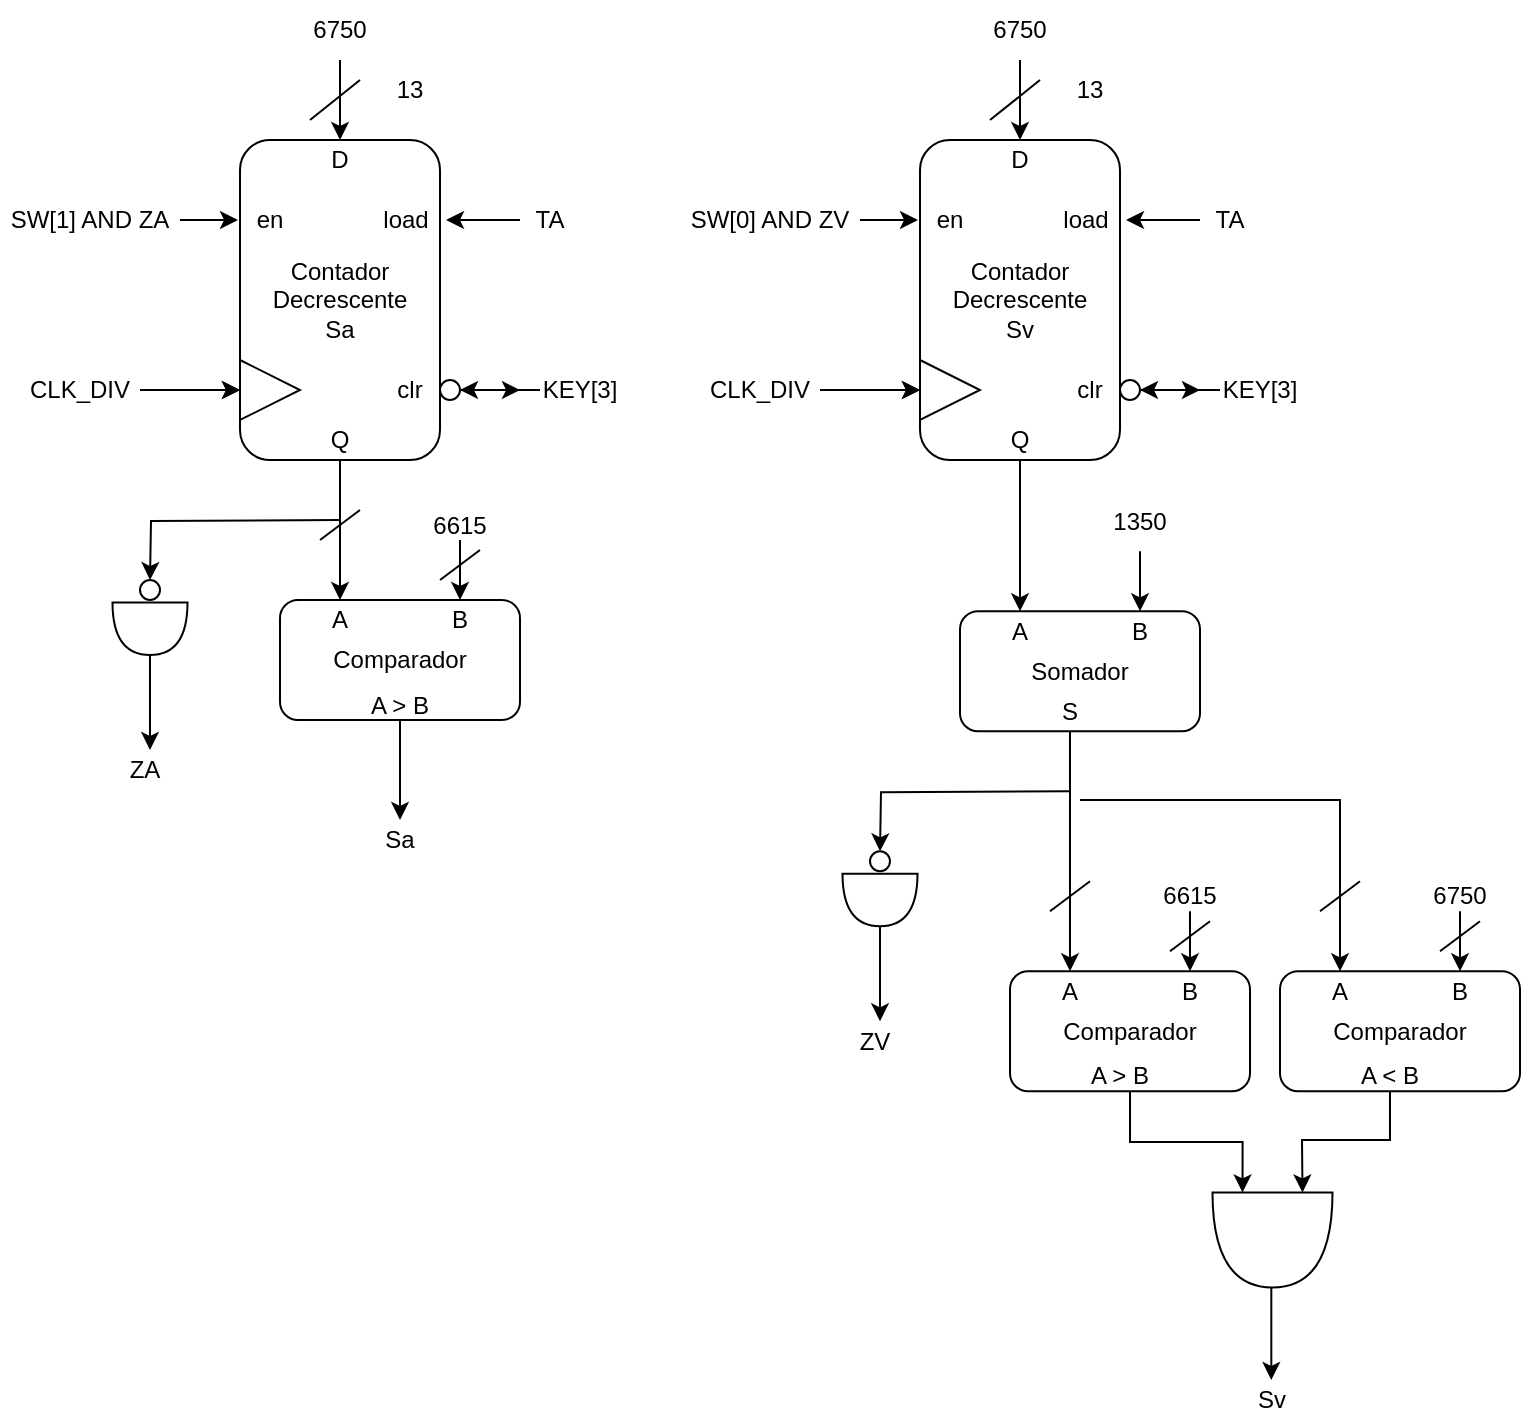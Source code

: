 <mxfile version="25.0.3">
  <diagram name="Página-1" id="-d0dwPINs9a2NCH_3Eq4">
    <mxGraphModel dx="1318" dy="544" grid="1" gridSize="10" guides="1" tooltips="1" connect="1" arrows="1" fold="1" page="1" pageScale="1" pageWidth="827" pageHeight="1169" math="0" shadow="0">
      <root>
        <mxCell id="0" />
        <mxCell id="1" parent="0" />
        <mxCell id="w7cqGUQjVS0D_V7j70pe-1" value="&lt;div&gt;Contador Decrescente&lt;/div&gt;&lt;div&gt;Sa&lt;/div&gt;" style="rounded=1;whiteSpace=wrap;html=1;" vertex="1" parent="1">
          <mxGeometry x="160" y="160" width="100" height="160" as="geometry" />
        </mxCell>
        <mxCell id="w7cqGUQjVS0D_V7j70pe-2" value="" style="triangle;whiteSpace=wrap;html=1;" vertex="1" parent="1">
          <mxGeometry x="160" y="270" width="30" height="30" as="geometry" />
        </mxCell>
        <mxCell id="w7cqGUQjVS0D_V7j70pe-3" value="" style="endArrow=classic;html=1;rounded=0;" edge="1" parent="1">
          <mxGeometry width="50" height="50" relative="1" as="geometry">
            <mxPoint x="130" y="200" as="sourcePoint" />
            <mxPoint x="159" y="200" as="targetPoint" />
          </mxGeometry>
        </mxCell>
        <mxCell id="w7cqGUQjVS0D_V7j70pe-4" value="&lt;div&gt;en&lt;/div&gt;" style="text;html=1;align=center;verticalAlign=middle;whiteSpace=wrap;rounded=0;" vertex="1" parent="1">
          <mxGeometry x="155" y="190" width="40" height="20" as="geometry" />
        </mxCell>
        <mxCell id="w7cqGUQjVS0D_V7j70pe-5" value="SW[1] AND ZA" style="text;html=1;align=center;verticalAlign=middle;whiteSpace=wrap;rounded=0;" vertex="1" parent="1">
          <mxGeometry x="40" y="185" width="90" height="30" as="geometry" />
        </mxCell>
        <mxCell id="w7cqGUQjVS0D_V7j70pe-6" value="" style="endArrow=classic;html=1;rounded=0;entryX=0;entryY=0.5;entryDx=0;entryDy=0;" edge="1" parent="1" target="w7cqGUQjVS0D_V7j70pe-2">
          <mxGeometry width="50" height="50" relative="1" as="geometry">
            <mxPoint x="110" y="285" as="sourcePoint" />
            <mxPoint x="250" y="200" as="targetPoint" />
          </mxGeometry>
        </mxCell>
        <mxCell id="w7cqGUQjVS0D_V7j70pe-8" value="" style="edgeStyle=orthogonalEdgeStyle;rounded=0;orthogonalLoop=1;jettySize=auto;html=1;" edge="1" parent="1" source="w7cqGUQjVS0D_V7j70pe-7" target="w7cqGUQjVS0D_V7j70pe-2">
          <mxGeometry relative="1" as="geometry" />
        </mxCell>
        <mxCell id="w7cqGUQjVS0D_V7j70pe-7" value="CLK_DIV" style="text;html=1;align=center;verticalAlign=middle;whiteSpace=wrap;rounded=0;" vertex="1" parent="1">
          <mxGeometry x="50" y="270" width="60" height="30" as="geometry" />
        </mxCell>
        <mxCell id="w7cqGUQjVS0D_V7j70pe-62" value="" style="edgeStyle=orthogonalEdgeStyle;rounded=0;orthogonalLoop=1;jettySize=auto;html=1;" edge="1" parent="1" source="w7cqGUQjVS0D_V7j70pe-10" target="w7cqGUQjVS0D_V7j70pe-13">
          <mxGeometry relative="1" as="geometry" />
        </mxCell>
        <mxCell id="w7cqGUQjVS0D_V7j70pe-10" value="clr" style="text;html=1;align=center;verticalAlign=middle;whiteSpace=wrap;rounded=0;" vertex="1" parent="1">
          <mxGeometry x="230" y="277.5" width="30" height="15" as="geometry" />
        </mxCell>
        <mxCell id="w7cqGUQjVS0D_V7j70pe-13" value="KEY[3]" style="text;html=1;align=center;verticalAlign=middle;whiteSpace=wrap;rounded=0;" vertex="1" parent="1">
          <mxGeometry x="300" y="270" width="60" height="30" as="geometry" />
        </mxCell>
        <mxCell id="w7cqGUQjVS0D_V7j70pe-14" value="" style="ellipse;whiteSpace=wrap;html=1;aspect=fixed;" vertex="1" parent="1">
          <mxGeometry x="260" y="280" width="10" height="10" as="geometry" />
        </mxCell>
        <mxCell id="w7cqGUQjVS0D_V7j70pe-15" value="" style="endArrow=classic;html=1;rounded=0;entryX=1;entryY=0.5;entryDx=0;entryDy=0;" edge="1" parent="1" target="w7cqGUQjVS0D_V7j70pe-14">
          <mxGeometry width="50" height="50" relative="1" as="geometry">
            <mxPoint x="310" y="285" as="sourcePoint" />
            <mxPoint x="250" y="200" as="targetPoint" />
          </mxGeometry>
        </mxCell>
        <mxCell id="w7cqGUQjVS0D_V7j70pe-30" value="load" style="text;html=1;align=center;verticalAlign=middle;whiteSpace=wrap;rounded=0;" vertex="1" parent="1">
          <mxGeometry x="223" y="190" width="40" height="20" as="geometry" />
        </mxCell>
        <mxCell id="w7cqGUQjVS0D_V7j70pe-31" value="" style="endArrow=classic;html=1;rounded=0;entryX=1;entryY=0.5;entryDx=0;entryDy=0;" edge="1" parent="1" target="w7cqGUQjVS0D_V7j70pe-30">
          <mxGeometry width="50" height="50" relative="1" as="geometry">
            <mxPoint x="300" y="200" as="sourcePoint" />
            <mxPoint x="330" y="240" as="targetPoint" />
          </mxGeometry>
        </mxCell>
        <mxCell id="w7cqGUQjVS0D_V7j70pe-32" value="TA" style="text;html=1;align=center;verticalAlign=middle;whiteSpace=wrap;rounded=0;" vertex="1" parent="1">
          <mxGeometry x="300" y="185" width="30" height="30" as="geometry" />
        </mxCell>
        <mxCell id="w7cqGUQjVS0D_V7j70pe-33" value="" style="endArrow=classic;html=1;rounded=0;entryX=0.5;entryY=0;entryDx=0;entryDy=0;" edge="1" parent="1" target="w7cqGUQjVS0D_V7j70pe-1">
          <mxGeometry width="50" height="50" relative="1" as="geometry">
            <mxPoint x="210" y="120" as="sourcePoint" />
            <mxPoint x="330" y="240" as="targetPoint" />
          </mxGeometry>
        </mxCell>
        <mxCell id="w7cqGUQjVS0D_V7j70pe-34" value="6750" style="text;html=1;align=center;verticalAlign=middle;whiteSpace=wrap;rounded=0;" vertex="1" parent="1">
          <mxGeometry x="180" y="90" width="60" height="30" as="geometry" />
        </mxCell>
        <mxCell id="w7cqGUQjVS0D_V7j70pe-36" value="D" style="text;html=1;align=center;verticalAlign=middle;whiteSpace=wrap;rounded=0;" vertex="1" parent="1">
          <mxGeometry x="195" y="160" width="30" height="20" as="geometry" />
        </mxCell>
        <mxCell id="w7cqGUQjVS0D_V7j70pe-39" value="" style="endArrow=none;html=1;rounded=0;" edge="1" parent="1">
          <mxGeometry width="50" height="50" relative="1" as="geometry">
            <mxPoint x="195" y="150" as="sourcePoint" />
            <mxPoint x="220" y="130" as="targetPoint" />
          </mxGeometry>
        </mxCell>
        <mxCell id="w7cqGUQjVS0D_V7j70pe-40" value="13" style="text;html=1;align=center;verticalAlign=middle;whiteSpace=wrap;rounded=0;" vertex="1" parent="1">
          <mxGeometry x="230" y="120" width="30" height="30" as="geometry" />
        </mxCell>
        <mxCell id="w7cqGUQjVS0D_V7j70pe-41" value="Comparador" style="rounded=1;whiteSpace=wrap;html=1;" vertex="1" parent="1">
          <mxGeometry x="180" y="390" width="120" height="60" as="geometry" />
        </mxCell>
        <mxCell id="w7cqGUQjVS0D_V7j70pe-42" value="" style="endArrow=classic;html=1;rounded=0;entryX=0.25;entryY=0;entryDx=0;entryDy=0;exitX=0.5;exitY=1;exitDx=0;exitDy=0;" edge="1" parent="1" source="w7cqGUQjVS0D_V7j70pe-49" target="w7cqGUQjVS0D_V7j70pe-41">
          <mxGeometry width="50" height="50" relative="1" as="geometry">
            <mxPoint x="210" y="340" as="sourcePoint" />
            <mxPoint x="260" y="400" as="targetPoint" />
            <Array as="points">
              <mxPoint x="210" y="360" />
            </Array>
          </mxGeometry>
        </mxCell>
        <mxCell id="w7cqGUQjVS0D_V7j70pe-43" value="" style="endArrow=classic;html=1;rounded=0;entryX=0.75;entryY=0;entryDx=0;entryDy=0;" edge="1" parent="1" target="w7cqGUQjVS0D_V7j70pe-41">
          <mxGeometry width="50" height="50" relative="1" as="geometry">
            <mxPoint x="270" y="360" as="sourcePoint" />
            <mxPoint x="260" y="400" as="targetPoint" />
          </mxGeometry>
        </mxCell>
        <mxCell id="w7cqGUQjVS0D_V7j70pe-44" value="A" style="text;html=1;align=center;verticalAlign=middle;whiteSpace=wrap;rounded=0;" vertex="1" parent="1">
          <mxGeometry x="200" y="390" width="20" height="20" as="geometry" />
        </mxCell>
        <mxCell id="w7cqGUQjVS0D_V7j70pe-45" value="B" style="text;html=1;align=center;verticalAlign=middle;whiteSpace=wrap;rounded=0;" vertex="1" parent="1">
          <mxGeometry x="260" y="390" width="20" height="20" as="geometry" />
        </mxCell>
        <mxCell id="w7cqGUQjVS0D_V7j70pe-47" value="6615" style="text;html=1;align=center;verticalAlign=middle;whiteSpace=wrap;rounded=0;" vertex="1" parent="1">
          <mxGeometry x="250" y="340" width="40" height="25" as="geometry" />
        </mxCell>
        <mxCell id="w7cqGUQjVS0D_V7j70pe-49" value="Q" style="text;html=1;align=center;verticalAlign=middle;whiteSpace=wrap;rounded=0;" vertex="1" parent="1">
          <mxGeometry x="200" y="300" width="20" height="20" as="geometry" />
        </mxCell>
        <mxCell id="w7cqGUQjVS0D_V7j70pe-50" value="" style="endArrow=classic;html=1;rounded=0;exitX=0.5;exitY=1;exitDx=0;exitDy=0;" edge="1" parent="1" source="w7cqGUQjVS0D_V7j70pe-41">
          <mxGeometry width="50" height="50" relative="1" as="geometry">
            <mxPoint x="210" y="450" as="sourcePoint" />
            <mxPoint x="240" y="500" as="targetPoint" />
          </mxGeometry>
        </mxCell>
        <mxCell id="w7cqGUQjVS0D_V7j70pe-51" value="A &amp;gt; B" style="text;html=1;align=center;verticalAlign=middle;whiteSpace=wrap;rounded=0;" vertex="1" parent="1">
          <mxGeometry x="220" y="435" width="40" height="15" as="geometry" />
        </mxCell>
        <mxCell id="w7cqGUQjVS0D_V7j70pe-52" value="Sa" style="text;html=1;align=center;verticalAlign=middle;whiteSpace=wrap;rounded=0;" vertex="1" parent="1">
          <mxGeometry x="225" y="500" width="30" height="20" as="geometry" />
        </mxCell>
        <mxCell id="w7cqGUQjVS0D_V7j70pe-55" value="" style="endArrow=none;html=1;rounded=0;" edge="1" parent="1">
          <mxGeometry width="50" height="50" relative="1" as="geometry">
            <mxPoint x="200" y="360" as="sourcePoint" />
            <mxPoint x="220" y="345" as="targetPoint" />
          </mxGeometry>
        </mxCell>
        <mxCell id="w7cqGUQjVS0D_V7j70pe-57" value="" style="endArrow=none;html=1;rounded=0;" edge="1" parent="1">
          <mxGeometry width="50" height="50" relative="1" as="geometry">
            <mxPoint x="260" y="380" as="sourcePoint" />
            <mxPoint x="280" y="365" as="targetPoint" />
          </mxGeometry>
        </mxCell>
        <mxCell id="w7cqGUQjVS0D_V7j70pe-59" value="" style="endArrow=classic;html=1;rounded=0;edgeStyle=orthogonalEdgeStyle;" edge="1" parent="1">
          <mxGeometry width="50" height="50" relative="1" as="geometry">
            <mxPoint x="210" y="350" as="sourcePoint" />
            <mxPoint x="115" y="380" as="targetPoint" />
          </mxGeometry>
        </mxCell>
        <mxCell id="w7cqGUQjVS0D_V7j70pe-60" value="" style="endArrow=classic;html=1;rounded=0;exitX=1;exitY=0.5;exitDx=0;exitDy=0;exitPerimeter=0;" edge="1" parent="1">
          <mxGeometry width="50" height="50" relative="1" as="geometry">
            <mxPoint x="115" y="410" as="sourcePoint" />
            <mxPoint x="115" y="465" as="targetPoint" />
          </mxGeometry>
        </mxCell>
        <mxCell id="w7cqGUQjVS0D_V7j70pe-61" value="ZA" style="text;html=1;align=center;verticalAlign=middle;whiteSpace=wrap;rounded=0;" vertex="1" parent="1">
          <mxGeometry x="95" y="465" width="35" height="20" as="geometry" />
        </mxCell>
        <mxCell id="w7cqGUQjVS0D_V7j70pe-63" value="" style="ellipse;whiteSpace=wrap;html=1;aspect=fixed;" vertex="1" parent="1">
          <mxGeometry x="110" y="380" width="10" height="10" as="geometry" />
        </mxCell>
        <mxCell id="w7cqGUQjVS0D_V7j70pe-68" value="" style="shape=or;whiteSpace=wrap;html=1;rotation=90;" vertex="1" parent="1">
          <mxGeometry x="101.88" y="385.63" width="26.25" height="37.5" as="geometry" />
        </mxCell>
        <mxCell id="w7cqGUQjVS0D_V7j70pe-69" value="&lt;div&gt;Contador Decrescente&lt;/div&gt;&lt;div&gt;Sv&lt;/div&gt;" style="rounded=1;whiteSpace=wrap;html=1;" vertex="1" parent="1">
          <mxGeometry x="500" y="160" width="100" height="160" as="geometry" />
        </mxCell>
        <mxCell id="w7cqGUQjVS0D_V7j70pe-70" value="" style="triangle;whiteSpace=wrap;html=1;" vertex="1" parent="1">
          <mxGeometry x="500" y="270" width="30" height="30" as="geometry" />
        </mxCell>
        <mxCell id="w7cqGUQjVS0D_V7j70pe-71" value="" style="endArrow=classic;html=1;rounded=0;" edge="1" parent="1">
          <mxGeometry width="50" height="50" relative="1" as="geometry">
            <mxPoint x="470" y="200" as="sourcePoint" />
            <mxPoint x="499" y="200" as="targetPoint" />
          </mxGeometry>
        </mxCell>
        <mxCell id="w7cqGUQjVS0D_V7j70pe-72" value="&lt;div&gt;en&lt;/div&gt;" style="text;html=1;align=center;verticalAlign=middle;whiteSpace=wrap;rounded=0;" vertex="1" parent="1">
          <mxGeometry x="495" y="190" width="40" height="20" as="geometry" />
        </mxCell>
        <mxCell id="w7cqGUQjVS0D_V7j70pe-73" value="SW[0] AND ZV" style="text;html=1;align=center;verticalAlign=middle;whiteSpace=wrap;rounded=0;" vertex="1" parent="1">
          <mxGeometry x="380" y="185" width="90" height="30" as="geometry" />
        </mxCell>
        <mxCell id="w7cqGUQjVS0D_V7j70pe-74" value="" style="endArrow=classic;html=1;rounded=0;entryX=0;entryY=0.5;entryDx=0;entryDy=0;" edge="1" parent="1" target="w7cqGUQjVS0D_V7j70pe-70">
          <mxGeometry width="50" height="50" relative="1" as="geometry">
            <mxPoint x="450" y="285" as="sourcePoint" />
            <mxPoint x="590" y="200" as="targetPoint" />
          </mxGeometry>
        </mxCell>
        <mxCell id="w7cqGUQjVS0D_V7j70pe-75" value="" style="edgeStyle=orthogonalEdgeStyle;rounded=0;orthogonalLoop=1;jettySize=auto;html=1;" edge="1" parent="1" source="w7cqGUQjVS0D_V7j70pe-76" target="w7cqGUQjVS0D_V7j70pe-70">
          <mxGeometry relative="1" as="geometry" />
        </mxCell>
        <mxCell id="w7cqGUQjVS0D_V7j70pe-76" value="CLK_DIV" style="text;html=1;align=center;verticalAlign=middle;whiteSpace=wrap;rounded=0;" vertex="1" parent="1">
          <mxGeometry x="390" y="270" width="60" height="30" as="geometry" />
        </mxCell>
        <mxCell id="w7cqGUQjVS0D_V7j70pe-77" value="" style="edgeStyle=orthogonalEdgeStyle;rounded=0;orthogonalLoop=1;jettySize=auto;html=1;" edge="1" parent="1" source="w7cqGUQjVS0D_V7j70pe-78" target="w7cqGUQjVS0D_V7j70pe-79">
          <mxGeometry relative="1" as="geometry" />
        </mxCell>
        <mxCell id="w7cqGUQjVS0D_V7j70pe-78" value="clr" style="text;html=1;align=center;verticalAlign=middle;whiteSpace=wrap;rounded=0;" vertex="1" parent="1">
          <mxGeometry x="570" y="277.5" width="30" height="15" as="geometry" />
        </mxCell>
        <mxCell id="w7cqGUQjVS0D_V7j70pe-79" value="KEY[3]" style="text;html=1;align=center;verticalAlign=middle;whiteSpace=wrap;rounded=0;" vertex="1" parent="1">
          <mxGeometry x="640" y="270" width="60" height="30" as="geometry" />
        </mxCell>
        <mxCell id="w7cqGUQjVS0D_V7j70pe-80" value="" style="ellipse;whiteSpace=wrap;html=1;aspect=fixed;" vertex="1" parent="1">
          <mxGeometry x="600" y="280" width="10" height="10" as="geometry" />
        </mxCell>
        <mxCell id="w7cqGUQjVS0D_V7j70pe-81" value="" style="endArrow=classic;html=1;rounded=0;entryX=1;entryY=0.5;entryDx=0;entryDy=0;" edge="1" parent="1" target="w7cqGUQjVS0D_V7j70pe-80">
          <mxGeometry width="50" height="50" relative="1" as="geometry">
            <mxPoint x="650" y="285" as="sourcePoint" />
            <mxPoint x="590" y="200" as="targetPoint" />
          </mxGeometry>
        </mxCell>
        <mxCell id="w7cqGUQjVS0D_V7j70pe-82" value="load" style="text;html=1;align=center;verticalAlign=middle;whiteSpace=wrap;rounded=0;" vertex="1" parent="1">
          <mxGeometry x="563" y="190" width="40" height="20" as="geometry" />
        </mxCell>
        <mxCell id="w7cqGUQjVS0D_V7j70pe-83" value="" style="endArrow=classic;html=1;rounded=0;entryX=1;entryY=0.5;entryDx=0;entryDy=0;" edge="1" parent="1" target="w7cqGUQjVS0D_V7j70pe-82">
          <mxGeometry width="50" height="50" relative="1" as="geometry">
            <mxPoint x="640" y="200" as="sourcePoint" />
            <mxPoint x="670" y="240" as="targetPoint" />
          </mxGeometry>
        </mxCell>
        <mxCell id="w7cqGUQjVS0D_V7j70pe-84" value="TA" style="text;html=1;align=center;verticalAlign=middle;whiteSpace=wrap;rounded=0;" vertex="1" parent="1">
          <mxGeometry x="640" y="185" width="30" height="30" as="geometry" />
        </mxCell>
        <mxCell id="w7cqGUQjVS0D_V7j70pe-85" value="" style="endArrow=classic;html=1;rounded=0;entryX=0.5;entryY=0;entryDx=0;entryDy=0;" edge="1" parent="1" target="w7cqGUQjVS0D_V7j70pe-69">
          <mxGeometry width="50" height="50" relative="1" as="geometry">
            <mxPoint x="550" y="120" as="sourcePoint" />
            <mxPoint x="670" y="240" as="targetPoint" />
          </mxGeometry>
        </mxCell>
        <mxCell id="w7cqGUQjVS0D_V7j70pe-86" value="6750" style="text;html=1;align=center;verticalAlign=middle;whiteSpace=wrap;rounded=0;" vertex="1" parent="1">
          <mxGeometry x="520" y="90" width="60" height="30" as="geometry" />
        </mxCell>
        <mxCell id="w7cqGUQjVS0D_V7j70pe-87" value="D" style="text;html=1;align=center;verticalAlign=middle;whiteSpace=wrap;rounded=0;" vertex="1" parent="1">
          <mxGeometry x="535" y="160" width="30" height="20" as="geometry" />
        </mxCell>
        <mxCell id="w7cqGUQjVS0D_V7j70pe-88" value="" style="endArrow=none;html=1;rounded=0;" edge="1" parent="1">
          <mxGeometry width="50" height="50" relative="1" as="geometry">
            <mxPoint x="535" y="150" as="sourcePoint" />
            <mxPoint x="560" y="130" as="targetPoint" />
          </mxGeometry>
        </mxCell>
        <mxCell id="w7cqGUQjVS0D_V7j70pe-89" value="13" style="text;html=1;align=center;verticalAlign=middle;whiteSpace=wrap;rounded=0;" vertex="1" parent="1">
          <mxGeometry x="570" y="120" width="30" height="30" as="geometry" />
        </mxCell>
        <mxCell id="w7cqGUQjVS0D_V7j70pe-90" value="Comparador" style="rounded=1;whiteSpace=wrap;html=1;" vertex="1" parent="1">
          <mxGeometry x="545" y="575.63" width="120" height="60" as="geometry" />
        </mxCell>
        <mxCell id="w7cqGUQjVS0D_V7j70pe-91" value="" style="endArrow=classic;html=1;rounded=0;entryX=0.25;entryY=0;entryDx=0;entryDy=0;exitX=0.5;exitY=1;exitDx=0;exitDy=0;" edge="1" parent="1" target="w7cqGUQjVS0D_V7j70pe-90">
          <mxGeometry width="50" height="50" relative="1" as="geometry">
            <mxPoint x="575" y="455.63" as="sourcePoint" />
            <mxPoint x="625" y="535.63" as="targetPoint" />
            <Array as="points">
              <mxPoint x="575" y="495.63" />
            </Array>
          </mxGeometry>
        </mxCell>
        <mxCell id="w7cqGUQjVS0D_V7j70pe-92" value="" style="endArrow=classic;html=1;rounded=0;entryX=0.75;entryY=0;entryDx=0;entryDy=0;" edge="1" parent="1" target="w7cqGUQjVS0D_V7j70pe-90">
          <mxGeometry width="50" height="50" relative="1" as="geometry">
            <mxPoint x="635" y="545.63" as="sourcePoint" />
            <mxPoint x="625" y="585.63" as="targetPoint" />
          </mxGeometry>
        </mxCell>
        <mxCell id="w7cqGUQjVS0D_V7j70pe-93" value="A" style="text;html=1;align=center;verticalAlign=middle;whiteSpace=wrap;rounded=0;" vertex="1" parent="1">
          <mxGeometry x="565" y="575.63" width="20" height="20" as="geometry" />
        </mxCell>
        <mxCell id="w7cqGUQjVS0D_V7j70pe-94" value="B" style="text;html=1;align=center;verticalAlign=middle;whiteSpace=wrap;rounded=0;" vertex="1" parent="1">
          <mxGeometry x="625" y="575.63" width="20" height="20" as="geometry" />
        </mxCell>
        <mxCell id="w7cqGUQjVS0D_V7j70pe-95" value="6615" style="text;html=1;align=center;verticalAlign=middle;whiteSpace=wrap;rounded=0;" vertex="1" parent="1">
          <mxGeometry x="615" y="525.63" width="40" height="25" as="geometry" />
        </mxCell>
        <mxCell id="w7cqGUQjVS0D_V7j70pe-96" value="Q" style="text;html=1;align=center;verticalAlign=middle;whiteSpace=wrap;rounded=0;" vertex="1" parent="1">
          <mxGeometry x="540" y="300" width="20" height="20" as="geometry" />
        </mxCell>
        <mxCell id="w7cqGUQjVS0D_V7j70pe-97" value="" style="endArrow=classic;html=1;rounded=0;exitX=0.5;exitY=1;exitDx=0;exitDy=0;" edge="1" parent="1">
          <mxGeometry width="50" height="50" relative="1" as="geometry">
            <mxPoint x="675.66" y="730.0" as="sourcePoint" />
            <mxPoint x="675.66" y="780" as="targetPoint" />
          </mxGeometry>
        </mxCell>
        <mxCell id="w7cqGUQjVS0D_V7j70pe-98" value="A &amp;gt; B" style="text;html=1;align=center;verticalAlign=middle;whiteSpace=wrap;rounded=0;" vertex="1" parent="1">
          <mxGeometry x="580" y="620.63" width="40" height="15" as="geometry" />
        </mxCell>
        <mxCell id="w7cqGUQjVS0D_V7j70pe-99" value="Sv" style="text;html=1;align=center;verticalAlign=middle;whiteSpace=wrap;rounded=0;" vertex="1" parent="1">
          <mxGeometry x="661.25" y="780" width="30" height="20" as="geometry" />
        </mxCell>
        <mxCell id="w7cqGUQjVS0D_V7j70pe-100" value="" style="endArrow=none;html=1;rounded=0;" edge="1" parent="1">
          <mxGeometry width="50" height="50" relative="1" as="geometry">
            <mxPoint x="565" y="545.63" as="sourcePoint" />
            <mxPoint x="585" y="530.63" as="targetPoint" />
          </mxGeometry>
        </mxCell>
        <mxCell id="w7cqGUQjVS0D_V7j70pe-101" value="" style="endArrow=none;html=1;rounded=0;" edge="1" parent="1">
          <mxGeometry width="50" height="50" relative="1" as="geometry">
            <mxPoint x="625" y="565.63" as="sourcePoint" />
            <mxPoint x="645" y="550.63" as="targetPoint" />
          </mxGeometry>
        </mxCell>
        <mxCell id="w7cqGUQjVS0D_V7j70pe-102" value="" style="endArrow=classic;html=1;rounded=0;edgeStyle=orthogonalEdgeStyle;" edge="1" parent="1">
          <mxGeometry width="50" height="50" relative="1" as="geometry">
            <mxPoint x="575" y="485.63" as="sourcePoint" />
            <mxPoint x="480" y="515.63" as="targetPoint" />
          </mxGeometry>
        </mxCell>
        <mxCell id="w7cqGUQjVS0D_V7j70pe-103" value="" style="endArrow=classic;html=1;rounded=0;exitX=1;exitY=0.5;exitDx=0;exitDy=0;exitPerimeter=0;" edge="1" parent="1">
          <mxGeometry width="50" height="50" relative="1" as="geometry">
            <mxPoint x="480" y="545.63" as="sourcePoint" />
            <mxPoint x="480" y="600.63" as="targetPoint" />
          </mxGeometry>
        </mxCell>
        <mxCell id="w7cqGUQjVS0D_V7j70pe-104" value="ZV" style="text;html=1;align=center;verticalAlign=middle;whiteSpace=wrap;rounded=0;" vertex="1" parent="1">
          <mxGeometry x="460" y="600.63" width="35" height="20" as="geometry" />
        </mxCell>
        <mxCell id="w7cqGUQjVS0D_V7j70pe-105" value="" style="ellipse;whiteSpace=wrap;html=1;aspect=fixed;" vertex="1" parent="1">
          <mxGeometry x="475" y="515.63" width="10" height="10" as="geometry" />
        </mxCell>
        <mxCell id="w7cqGUQjVS0D_V7j70pe-106" value="" style="shape=or;whiteSpace=wrap;html=1;rotation=90;" vertex="1" parent="1">
          <mxGeometry x="466.88" y="521.26" width="26.25" height="37.5" as="geometry" />
        </mxCell>
        <mxCell id="w7cqGUQjVS0D_V7j70pe-108" value="Somador" style="rounded=1;whiteSpace=wrap;html=1;" vertex="1" parent="1">
          <mxGeometry x="520" y="395.63" width="120" height="60" as="geometry" />
        </mxCell>
        <mxCell id="w7cqGUQjVS0D_V7j70pe-109" value="" style="endArrow=classic;html=1;rounded=0;entryX=0.75;entryY=0;entryDx=0;entryDy=0;" edge="1" parent="1" target="w7cqGUQjVS0D_V7j70pe-108">
          <mxGeometry width="50" height="50" relative="1" as="geometry">
            <mxPoint x="610" y="365.63" as="sourcePoint" />
            <mxPoint x="485" y="415.63" as="targetPoint" />
          </mxGeometry>
        </mxCell>
        <mxCell id="w7cqGUQjVS0D_V7j70pe-110" value="1350" style="text;html=1;align=center;verticalAlign=middle;whiteSpace=wrap;rounded=0;" vertex="1" parent="1">
          <mxGeometry x="580" y="335.63" width="60" height="30" as="geometry" />
        </mxCell>
        <mxCell id="w7cqGUQjVS0D_V7j70pe-111" value="" style="endArrow=classic;html=1;rounded=0;entryX=0.25;entryY=0;entryDx=0;entryDy=0;exitX=0.5;exitY=1;exitDx=0;exitDy=0;" edge="1" parent="1" source="w7cqGUQjVS0D_V7j70pe-96" target="w7cqGUQjVS0D_V7j70pe-108">
          <mxGeometry width="50" height="50" relative="1" as="geometry">
            <mxPoint x="550" y="335.63" as="sourcePoint" />
            <mxPoint x="485" y="405.63" as="targetPoint" />
          </mxGeometry>
        </mxCell>
        <mxCell id="w7cqGUQjVS0D_V7j70pe-112" value="A" style="text;html=1;align=center;verticalAlign=middle;whiteSpace=wrap;rounded=0;" vertex="1" parent="1">
          <mxGeometry x="540" y="395.63" width="20" height="20" as="geometry" />
        </mxCell>
        <mxCell id="w7cqGUQjVS0D_V7j70pe-113" value="B" style="text;html=1;align=center;verticalAlign=middle;whiteSpace=wrap;rounded=0;" vertex="1" parent="1">
          <mxGeometry x="600" y="395.63" width="20" height="20" as="geometry" />
        </mxCell>
        <mxCell id="w7cqGUQjVS0D_V7j70pe-114" value="S" style="text;html=1;align=center;verticalAlign=middle;whiteSpace=wrap;rounded=0;" vertex="1" parent="1">
          <mxGeometry x="565" y="435.63" width="20" height="20" as="geometry" />
        </mxCell>
        <mxCell id="w7cqGUQjVS0D_V7j70pe-118" value="Comparador" style="rounded=1;whiteSpace=wrap;html=1;" vertex="1" parent="1">
          <mxGeometry x="680" y="575.63" width="120" height="60" as="geometry" />
        </mxCell>
        <mxCell id="w7cqGUQjVS0D_V7j70pe-119" value="" style="endArrow=classic;html=1;rounded=0;entryX=0.75;entryY=0;entryDx=0;entryDy=0;" edge="1" parent="1" target="w7cqGUQjVS0D_V7j70pe-118">
          <mxGeometry width="50" height="50" relative="1" as="geometry">
            <mxPoint x="770" y="545.63" as="sourcePoint" />
            <mxPoint x="760" y="585.63" as="targetPoint" />
          </mxGeometry>
        </mxCell>
        <mxCell id="w7cqGUQjVS0D_V7j70pe-120" value="A" style="text;html=1;align=center;verticalAlign=middle;whiteSpace=wrap;rounded=0;" vertex="1" parent="1">
          <mxGeometry x="700" y="575.63" width="20" height="20" as="geometry" />
        </mxCell>
        <mxCell id="w7cqGUQjVS0D_V7j70pe-121" value="B" style="text;html=1;align=center;verticalAlign=middle;whiteSpace=wrap;rounded=0;" vertex="1" parent="1">
          <mxGeometry x="760" y="575.63" width="20" height="20" as="geometry" />
        </mxCell>
        <mxCell id="w7cqGUQjVS0D_V7j70pe-122" value="6750" style="text;html=1;align=center;verticalAlign=middle;whiteSpace=wrap;rounded=0;" vertex="1" parent="1">
          <mxGeometry x="750" y="525.63" width="40" height="25" as="geometry" />
        </mxCell>
        <mxCell id="w7cqGUQjVS0D_V7j70pe-123" value="A &amp;lt; B" style="text;html=1;align=center;verticalAlign=middle;whiteSpace=wrap;rounded=0;" vertex="1" parent="1">
          <mxGeometry x="715" y="620.63" width="40" height="15" as="geometry" />
        </mxCell>
        <mxCell id="w7cqGUQjVS0D_V7j70pe-124" value="" style="endArrow=none;html=1;rounded=0;" edge="1" parent="1">
          <mxGeometry width="50" height="50" relative="1" as="geometry">
            <mxPoint x="700" y="545.63" as="sourcePoint" />
            <mxPoint x="720" y="530.63" as="targetPoint" />
          </mxGeometry>
        </mxCell>
        <mxCell id="w7cqGUQjVS0D_V7j70pe-125" value="" style="endArrow=none;html=1;rounded=0;" edge="1" parent="1">
          <mxGeometry width="50" height="50" relative="1" as="geometry">
            <mxPoint x="760" y="565.63" as="sourcePoint" />
            <mxPoint x="780" y="550.63" as="targetPoint" />
          </mxGeometry>
        </mxCell>
        <mxCell id="w7cqGUQjVS0D_V7j70pe-126" value="" style="endArrow=classic;html=1;rounded=0;entryX=0.5;entryY=0;entryDx=0;entryDy=0;" edge="1" parent="1" target="w7cqGUQjVS0D_V7j70pe-120">
          <mxGeometry width="50" height="50" relative="1" as="geometry">
            <mxPoint x="580" y="490" as="sourcePoint" />
            <mxPoint x="600" y="550" as="targetPoint" />
            <Array as="points">
              <mxPoint x="710" y="490" />
            </Array>
          </mxGeometry>
        </mxCell>
        <mxCell id="w7cqGUQjVS0D_V7j70pe-127" value="" style="shape=or;whiteSpace=wrap;html=1;rotation=90;" vertex="1" parent="1">
          <mxGeometry x="652.5" y="680" width="47.5" height="60" as="geometry" />
        </mxCell>
        <mxCell id="w7cqGUQjVS0D_V7j70pe-129" style="edgeStyle=orthogonalEdgeStyle;rounded=0;orthogonalLoop=1;jettySize=auto;html=1;entryX=0;entryY=0.75;entryDx=0;entryDy=0;entryPerimeter=0;" edge="1" parent="1" source="w7cqGUQjVS0D_V7j70pe-90" target="w7cqGUQjVS0D_V7j70pe-127">
          <mxGeometry relative="1" as="geometry" />
        </mxCell>
        <mxCell id="w7cqGUQjVS0D_V7j70pe-130" value="" style="endArrow=classic;html=1;rounded=0;exitX=0.5;exitY=1;exitDx=0;exitDy=0;entryX=0;entryY=0.25;entryDx=0;entryDy=0;entryPerimeter=0;" edge="1" parent="1" source="w7cqGUQjVS0D_V7j70pe-123" target="w7cqGUQjVS0D_V7j70pe-127">
          <mxGeometry width="50" height="50" relative="1" as="geometry">
            <mxPoint x="550" y="600" as="sourcePoint" />
            <mxPoint x="600" y="550" as="targetPoint" />
            <Array as="points">
              <mxPoint x="735" y="660" />
              <mxPoint x="691" y="660" />
            </Array>
          </mxGeometry>
        </mxCell>
      </root>
    </mxGraphModel>
  </diagram>
</mxfile>
